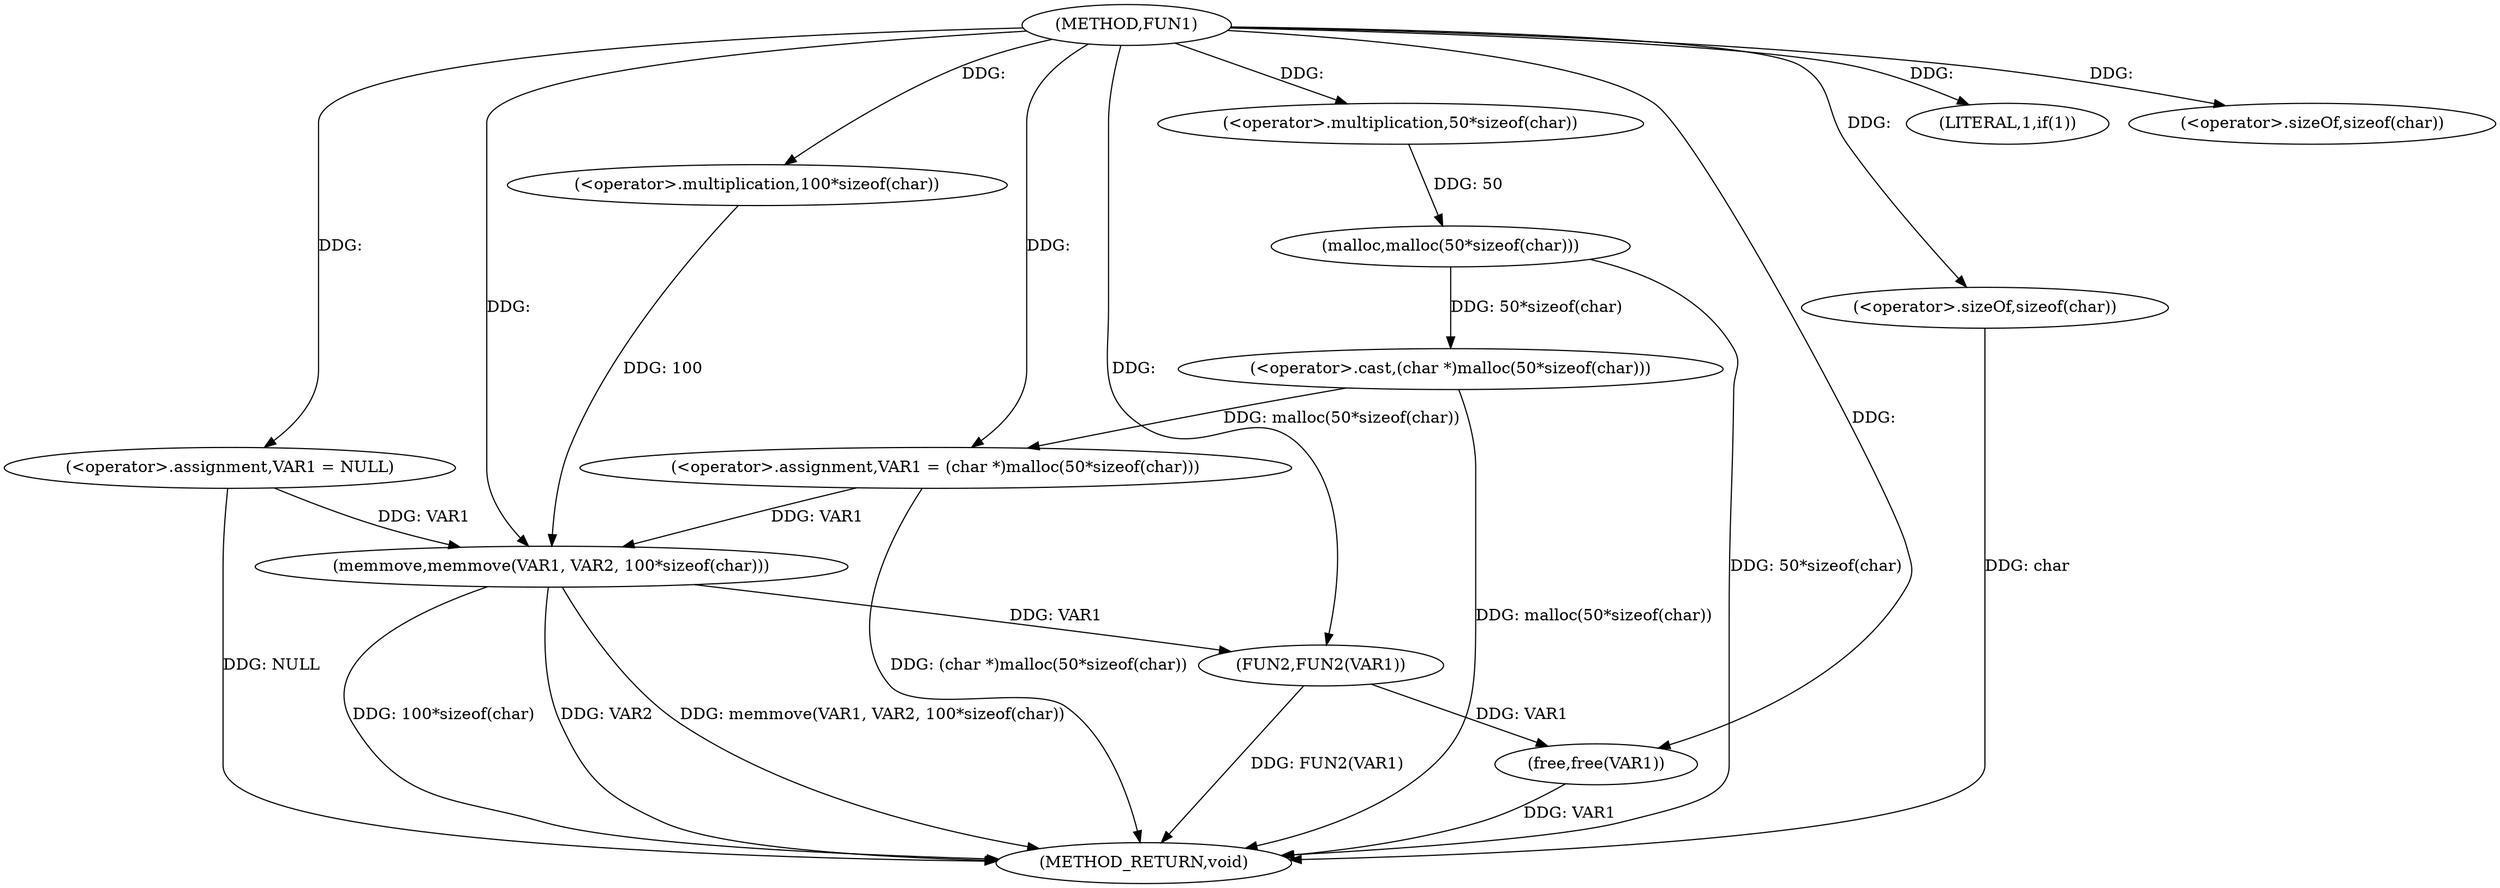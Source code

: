 digraph FUN1 {  
"1000100" [label = "(METHOD,FUN1)" ]
"1000131" [label = "(METHOD_RETURN,void)" ]
"1000103" [label = "(<operator>.assignment,VAR1 = NULL)" ]
"1000107" [label = "(LITERAL,1,if(1))" ]
"1000109" [label = "(<operator>.assignment,VAR1 = (char *)malloc(50*sizeof(char)))" ]
"1000111" [label = "(<operator>.cast,(char *)malloc(50*sizeof(char)))" ]
"1000113" [label = "(malloc,malloc(50*sizeof(char)))" ]
"1000114" [label = "(<operator>.multiplication,50*sizeof(char))" ]
"1000116" [label = "(<operator>.sizeOf,sizeof(char))" ]
"1000120" [label = "(memmove,memmove(VAR1, VAR2, 100*sizeof(char)))" ]
"1000123" [label = "(<operator>.multiplication,100*sizeof(char))" ]
"1000125" [label = "(<operator>.sizeOf,sizeof(char))" ]
"1000127" [label = "(FUN2,FUN2(VAR1))" ]
"1000129" [label = "(free,free(VAR1))" ]
  "1000103" -> "1000131"  [ label = "DDG: NULL"] 
  "1000113" -> "1000131"  [ label = "DDG: 50*sizeof(char)"] 
  "1000120" -> "1000131"  [ label = "DDG: 100*sizeof(char)"] 
  "1000127" -> "1000131"  [ label = "DDG: FUN2(VAR1)"] 
  "1000120" -> "1000131"  [ label = "DDG: VAR2"] 
  "1000109" -> "1000131"  [ label = "DDG: (char *)malloc(50*sizeof(char))"] 
  "1000129" -> "1000131"  [ label = "DDG: VAR1"] 
  "1000125" -> "1000131"  [ label = "DDG: char"] 
  "1000111" -> "1000131"  [ label = "DDG: malloc(50*sizeof(char))"] 
  "1000120" -> "1000131"  [ label = "DDG: memmove(VAR1, VAR2, 100*sizeof(char))"] 
  "1000100" -> "1000103"  [ label = "DDG: "] 
  "1000100" -> "1000107"  [ label = "DDG: "] 
  "1000111" -> "1000109"  [ label = "DDG: malloc(50*sizeof(char))"] 
  "1000100" -> "1000109"  [ label = "DDG: "] 
  "1000113" -> "1000111"  [ label = "DDG: 50*sizeof(char)"] 
  "1000114" -> "1000113"  [ label = "DDG: 50"] 
  "1000100" -> "1000114"  [ label = "DDG: "] 
  "1000100" -> "1000116"  [ label = "DDG: "] 
  "1000103" -> "1000120"  [ label = "DDG: VAR1"] 
  "1000109" -> "1000120"  [ label = "DDG: VAR1"] 
  "1000100" -> "1000120"  [ label = "DDG: "] 
  "1000123" -> "1000120"  [ label = "DDG: 100"] 
  "1000100" -> "1000123"  [ label = "DDG: "] 
  "1000100" -> "1000125"  [ label = "DDG: "] 
  "1000120" -> "1000127"  [ label = "DDG: VAR1"] 
  "1000100" -> "1000127"  [ label = "DDG: "] 
  "1000127" -> "1000129"  [ label = "DDG: VAR1"] 
  "1000100" -> "1000129"  [ label = "DDG: "] 
}
